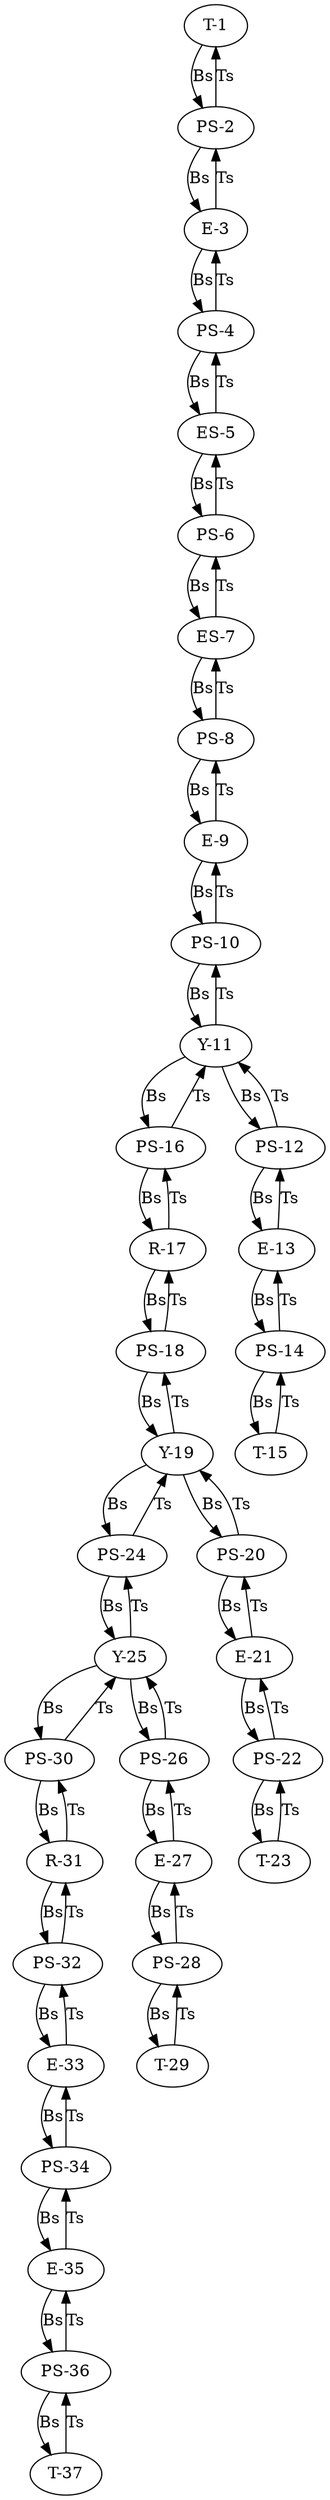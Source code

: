 digraph graphname {
"3f51d63a-2adb-4ede-a4c2-21ea2ea1cf5e" [label="T-1"]
"2ce421e9-8456-4a00-abca-d47289c763bd" [label="E-3"]
"022b827d-f905-492b-8e2f-b483be13542d" [label="E-9"]
"14c937bf-745c-4fac-8263-6d21c580bd8f" [label="Y-11"]
"49d97ff6-aee4-4b8b-bb7c-2eb0aef714b0" [label="E-13"]
"aa4fde0a-19a3-43d8-9a1e-6557c5303d1e" [label="T-15"]
"12e64a4b-f832-482e-9b13-d48a9e8849c1" [label="R-17"]
"03b0347c-9662-4a69-aed5-02d61da20ca3" [label="Y-19"]
"514a431e-2c8e-47d4-8843-cd4cc7dd05d8" [label="E-21"]
"e280be14-7f48-4f92-8a49-d89792832a0a" [label="T-23"]
"aa60e009-2774-47c6-8c34-c0c0361bd32c" [label="Y-25"]
"6011ba05-fc74-498e-b2bf-6fd48f08c59a" [label="E-27"]
"1f8845c7-b3fe-4aaa-a20e-48b201e9388b" [label="T-29"]
"3834778d-d860-4638-9c0c-f9766aaecbba" [label="R-31"]
"a77ec070-95f5-4c89-84fd-00e40322a41b" [label="E-33"]
"66bd7208-71b1-453c-84fa-efa6f3428ca6" [label="E-35"]
"e2d303a7-df89-481f-8f6b-69afd0cfa720" [label="T-37"]
"88d7e826-efc3-488f-bda2-83d416e19f85" [label="ES-7"]
"64c1e4ca-6b63-41ea-98cc-be01c5e201f8" [label="ES-5"]
"cb76ac47-dc32-4a35-aa39-bfbfd65da5d8" [label="PS-2"]
"5831678a-74a3-4b1b-a7b6-500086803124" [label="PS-8"]
"b36aced0-6125-4331-a298-8d41d4f1ae05" [label="PS-10"]
"a8adea13-afa7-47e0-8074-b5e907672580" [label="PS-16"]
"36872169-4c46-41a1-a355-03f620100446" [label="PS-12"]
"286f1f9b-3a0a-465f-b510-a9a6113d34b9" [label="PS-14"]
"1b0d9591-311e-451a-8367-8ce644299747" [label="PS-18"]
"9798f328-94e0-4c34-9062-b60c1365351d" [label="PS-24"]
"6ec5be4a-89c5-466f-bb34-1f8a501159aa" [label="PS-20"]
"0a632229-6d83-4be5-9ed2-52c18865df62" [label="PS-22"]
"cf572aa1-59f2-4a90-a964-49d1af49ec3f" [label="PS-30"]
"4305f396-0934-4bb1-86ac-5dafbf78f8a9" [label="PS-26"]
"6bfd3842-49a1-4447-b602-77f5f3c0e03e" [label="PS-28"]
"a96469b7-2526-4c66-bd4f-eaaea9ab84d9" [label="PS-32"]
"ce77b061-9a8a-46a7-9a5d-d09b242b7e8a" [label="PS-34"]
"f890edfd-a206-4b67-86f9-dca4f812757a" [label="PS-36"]
"ee56b5a5-376a-40e2-b738-3fcd5429e5d3" [label="PS-6"]
"71fc32fd-3d17-46ad-9952-1e1e6f8bf163" [label="PS-4"]
"3f51d63a-2adb-4ede-a4c2-21ea2ea1cf5e" -> "cb76ac47-dc32-4a35-aa39-bfbfd65da5d8" [label="Bs"]
"2ce421e9-8456-4a00-abca-d47289c763bd" -> "cb76ac47-dc32-4a35-aa39-bfbfd65da5d8" [label="Ts"]
"2ce421e9-8456-4a00-abca-d47289c763bd" -> "71fc32fd-3d17-46ad-9952-1e1e6f8bf163" [label="Bs"]
"022b827d-f905-492b-8e2f-b483be13542d" -> "5831678a-74a3-4b1b-a7b6-500086803124" [label="Ts"]
"022b827d-f905-492b-8e2f-b483be13542d" -> "b36aced0-6125-4331-a298-8d41d4f1ae05" [label="Bs"]
"14c937bf-745c-4fac-8263-6d21c580bd8f" -> "b36aced0-6125-4331-a298-8d41d4f1ae05" [label="Ts"]
"14c937bf-745c-4fac-8263-6d21c580bd8f" -> "a8adea13-afa7-47e0-8074-b5e907672580" [label="Bs"]
"14c937bf-745c-4fac-8263-6d21c580bd8f" -> "36872169-4c46-41a1-a355-03f620100446" [label="Bs"]
"49d97ff6-aee4-4b8b-bb7c-2eb0aef714b0" -> "36872169-4c46-41a1-a355-03f620100446" [label="Ts"]
"49d97ff6-aee4-4b8b-bb7c-2eb0aef714b0" -> "286f1f9b-3a0a-465f-b510-a9a6113d34b9" [label="Bs"]
"aa4fde0a-19a3-43d8-9a1e-6557c5303d1e" -> "286f1f9b-3a0a-465f-b510-a9a6113d34b9" [label="Ts"]
"12e64a4b-f832-482e-9b13-d48a9e8849c1" -> "a8adea13-afa7-47e0-8074-b5e907672580" [label="Ts"]
"12e64a4b-f832-482e-9b13-d48a9e8849c1" -> "1b0d9591-311e-451a-8367-8ce644299747" [label="Bs"]
"03b0347c-9662-4a69-aed5-02d61da20ca3" -> "1b0d9591-311e-451a-8367-8ce644299747" [label="Ts"]
"03b0347c-9662-4a69-aed5-02d61da20ca3" -> "9798f328-94e0-4c34-9062-b60c1365351d" [label="Bs"]
"03b0347c-9662-4a69-aed5-02d61da20ca3" -> "6ec5be4a-89c5-466f-bb34-1f8a501159aa" [label="Bs"]
"514a431e-2c8e-47d4-8843-cd4cc7dd05d8" -> "6ec5be4a-89c5-466f-bb34-1f8a501159aa" [label="Ts"]
"514a431e-2c8e-47d4-8843-cd4cc7dd05d8" -> "0a632229-6d83-4be5-9ed2-52c18865df62" [label="Bs"]
"e280be14-7f48-4f92-8a49-d89792832a0a" -> "0a632229-6d83-4be5-9ed2-52c18865df62" [label="Ts"]
"aa60e009-2774-47c6-8c34-c0c0361bd32c" -> "9798f328-94e0-4c34-9062-b60c1365351d" [label="Ts"]
"aa60e009-2774-47c6-8c34-c0c0361bd32c" -> "cf572aa1-59f2-4a90-a964-49d1af49ec3f" [label="Bs"]
"aa60e009-2774-47c6-8c34-c0c0361bd32c" -> "4305f396-0934-4bb1-86ac-5dafbf78f8a9" [label="Bs"]
"6011ba05-fc74-498e-b2bf-6fd48f08c59a" -> "4305f396-0934-4bb1-86ac-5dafbf78f8a9" [label="Ts"]
"6011ba05-fc74-498e-b2bf-6fd48f08c59a" -> "6bfd3842-49a1-4447-b602-77f5f3c0e03e" [label="Bs"]
"1f8845c7-b3fe-4aaa-a20e-48b201e9388b" -> "6bfd3842-49a1-4447-b602-77f5f3c0e03e" [label="Ts"]
"3834778d-d860-4638-9c0c-f9766aaecbba" -> "cf572aa1-59f2-4a90-a964-49d1af49ec3f" [label="Ts"]
"3834778d-d860-4638-9c0c-f9766aaecbba" -> "a96469b7-2526-4c66-bd4f-eaaea9ab84d9" [label="Bs"]
"a77ec070-95f5-4c89-84fd-00e40322a41b" -> "a96469b7-2526-4c66-bd4f-eaaea9ab84d9" [label="Ts"]
"a77ec070-95f5-4c89-84fd-00e40322a41b" -> "ce77b061-9a8a-46a7-9a5d-d09b242b7e8a" [label="Bs"]
"66bd7208-71b1-453c-84fa-efa6f3428ca6" -> "ce77b061-9a8a-46a7-9a5d-d09b242b7e8a" [label="Ts"]
"66bd7208-71b1-453c-84fa-efa6f3428ca6" -> "f890edfd-a206-4b67-86f9-dca4f812757a" [label="Bs"]
"e2d303a7-df89-481f-8f6b-69afd0cfa720" -> "f890edfd-a206-4b67-86f9-dca4f812757a" [label="Ts"]
"88d7e826-efc3-488f-bda2-83d416e19f85" -> "ee56b5a5-376a-40e2-b738-3fcd5429e5d3" [label="Ts"]
"88d7e826-efc3-488f-bda2-83d416e19f85" -> "5831678a-74a3-4b1b-a7b6-500086803124" [label="Bs"]
"64c1e4ca-6b63-41ea-98cc-be01c5e201f8" -> "71fc32fd-3d17-46ad-9952-1e1e6f8bf163" [label="Ts"]
"64c1e4ca-6b63-41ea-98cc-be01c5e201f8" -> "ee56b5a5-376a-40e2-b738-3fcd5429e5d3" [label="Bs"]
"cb76ac47-dc32-4a35-aa39-bfbfd65da5d8" -> "3f51d63a-2adb-4ede-a4c2-21ea2ea1cf5e" [label="Ts"]
"cb76ac47-dc32-4a35-aa39-bfbfd65da5d8" -> "2ce421e9-8456-4a00-abca-d47289c763bd" [label="Bs"]
"5831678a-74a3-4b1b-a7b6-500086803124" -> "88d7e826-efc3-488f-bda2-83d416e19f85" [label="Ts"]
"5831678a-74a3-4b1b-a7b6-500086803124" -> "022b827d-f905-492b-8e2f-b483be13542d" [label="Bs"]
"b36aced0-6125-4331-a298-8d41d4f1ae05" -> "022b827d-f905-492b-8e2f-b483be13542d" [label="Ts"]
"b36aced0-6125-4331-a298-8d41d4f1ae05" -> "14c937bf-745c-4fac-8263-6d21c580bd8f" [label="Bs"]
"a8adea13-afa7-47e0-8074-b5e907672580" -> "14c937bf-745c-4fac-8263-6d21c580bd8f" [label="Ts"]
"a8adea13-afa7-47e0-8074-b5e907672580" -> "12e64a4b-f832-482e-9b13-d48a9e8849c1" [label="Bs"]
"36872169-4c46-41a1-a355-03f620100446" -> "14c937bf-745c-4fac-8263-6d21c580bd8f" [label="Ts"]
"36872169-4c46-41a1-a355-03f620100446" -> "49d97ff6-aee4-4b8b-bb7c-2eb0aef714b0" [label="Bs"]
"286f1f9b-3a0a-465f-b510-a9a6113d34b9" -> "49d97ff6-aee4-4b8b-bb7c-2eb0aef714b0" [label="Ts"]
"286f1f9b-3a0a-465f-b510-a9a6113d34b9" -> "aa4fde0a-19a3-43d8-9a1e-6557c5303d1e" [label="Bs"]
"1b0d9591-311e-451a-8367-8ce644299747" -> "12e64a4b-f832-482e-9b13-d48a9e8849c1" [label="Ts"]
"1b0d9591-311e-451a-8367-8ce644299747" -> "03b0347c-9662-4a69-aed5-02d61da20ca3" [label="Bs"]
"9798f328-94e0-4c34-9062-b60c1365351d" -> "03b0347c-9662-4a69-aed5-02d61da20ca3" [label="Ts"]
"9798f328-94e0-4c34-9062-b60c1365351d" -> "aa60e009-2774-47c6-8c34-c0c0361bd32c" [label="Bs"]
"6ec5be4a-89c5-466f-bb34-1f8a501159aa" -> "03b0347c-9662-4a69-aed5-02d61da20ca3" [label="Ts"]
"6ec5be4a-89c5-466f-bb34-1f8a501159aa" -> "514a431e-2c8e-47d4-8843-cd4cc7dd05d8" [label="Bs"]
"0a632229-6d83-4be5-9ed2-52c18865df62" -> "514a431e-2c8e-47d4-8843-cd4cc7dd05d8" [label="Ts"]
"0a632229-6d83-4be5-9ed2-52c18865df62" -> "e280be14-7f48-4f92-8a49-d89792832a0a" [label="Bs"]
"cf572aa1-59f2-4a90-a964-49d1af49ec3f" -> "aa60e009-2774-47c6-8c34-c0c0361bd32c" [label="Ts"]
"cf572aa1-59f2-4a90-a964-49d1af49ec3f" -> "3834778d-d860-4638-9c0c-f9766aaecbba" [label="Bs"]
"4305f396-0934-4bb1-86ac-5dafbf78f8a9" -> "aa60e009-2774-47c6-8c34-c0c0361bd32c" [label="Ts"]
"4305f396-0934-4bb1-86ac-5dafbf78f8a9" -> "6011ba05-fc74-498e-b2bf-6fd48f08c59a" [label="Bs"]
"6bfd3842-49a1-4447-b602-77f5f3c0e03e" -> "6011ba05-fc74-498e-b2bf-6fd48f08c59a" [label="Ts"]
"6bfd3842-49a1-4447-b602-77f5f3c0e03e" -> "1f8845c7-b3fe-4aaa-a20e-48b201e9388b" [label="Bs"]
"a96469b7-2526-4c66-bd4f-eaaea9ab84d9" -> "3834778d-d860-4638-9c0c-f9766aaecbba" [label="Ts"]
"a96469b7-2526-4c66-bd4f-eaaea9ab84d9" -> "a77ec070-95f5-4c89-84fd-00e40322a41b" [label="Bs"]
"ce77b061-9a8a-46a7-9a5d-d09b242b7e8a" -> "a77ec070-95f5-4c89-84fd-00e40322a41b" [label="Ts"]
"ce77b061-9a8a-46a7-9a5d-d09b242b7e8a" -> "66bd7208-71b1-453c-84fa-efa6f3428ca6" [label="Bs"]
"f890edfd-a206-4b67-86f9-dca4f812757a" -> "66bd7208-71b1-453c-84fa-efa6f3428ca6" [label="Ts"]
"f890edfd-a206-4b67-86f9-dca4f812757a" -> "e2d303a7-df89-481f-8f6b-69afd0cfa720" [label="Bs"]
"ee56b5a5-376a-40e2-b738-3fcd5429e5d3" -> "64c1e4ca-6b63-41ea-98cc-be01c5e201f8" [label="Ts"]
"ee56b5a5-376a-40e2-b738-3fcd5429e5d3" -> "88d7e826-efc3-488f-bda2-83d416e19f85" [label="Bs"]
"71fc32fd-3d17-46ad-9952-1e1e6f8bf163" -> "2ce421e9-8456-4a00-abca-d47289c763bd" [label="Ts"]
"71fc32fd-3d17-46ad-9952-1e1e6f8bf163" -> "64c1e4ca-6b63-41ea-98cc-be01c5e201f8" [label="Bs"]
}